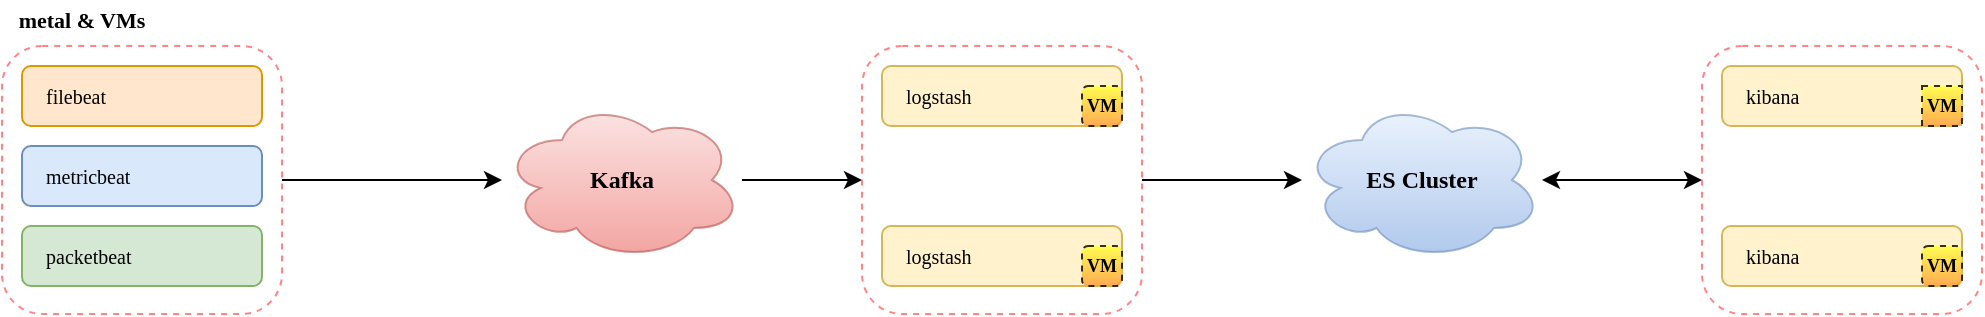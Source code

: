 <mxfile version="12.9.5" type="github">
  <diagram id="GZ8h7QL0BpFVQE84wsnc" name="Page-1">
    <mxGraphModel dx="1373" dy="868" grid="1" gridSize="10" guides="1" tooltips="1" connect="1" arrows="1" fold="1" page="1" pageScale="1" pageWidth="1600" pageHeight="900" math="0" shadow="0">
      <root>
        <mxCell id="0" />
        <mxCell id="1" parent="0" />
        <mxCell id="xnrWjppSDBu8TEkVuI01-26" style="edgeStyle=orthogonalEdgeStyle;rounded=0;orthogonalLoop=1;jettySize=auto;html=1;entryX=0;entryY=0.5;entryDx=0;entryDy=0;" parent="1" source="xnrWjppSDBu8TEkVuI01-1" target="xnrWjppSDBu8TEkVuI01-21" edge="1">
          <mxGeometry relative="1" as="geometry" />
        </mxCell>
        <mxCell id="xnrWjppSDBu8TEkVuI01-1" value="&lt;div style=&quot;text-align: center; font-size: 12px;&quot;&gt;&lt;span style=&quot;font-size: 12px;&quot;&gt;Kafka&lt;/span&gt;&lt;/div&gt;" style="ellipse;shape=cloud;whiteSpace=wrap;html=1;rounded=0;strokeColor=#b85450;strokeWidth=1;fillColor=#f8cecc;gradientColor=#ea6b66;fontFamily=Verdana;fontSize=12;opacity=60;align=center;fontStyle=1" parent="1" vertex="1">
          <mxGeometry x="340" y="480" width="120" height="80" as="geometry" />
        </mxCell>
        <mxCell id="xnrWjppSDBu8TEkVuI01-15" value="" style="group" parent="1" vertex="1" connectable="0">
          <mxGeometry x="90" y="453" width="140" height="134" as="geometry" />
        </mxCell>
        <mxCell id="xnrWjppSDBu8TEkVuI01-3" value="" style="rounded=1;whiteSpace=wrap;html=1;strokeColor=#FF3333;strokeWidth=1;fillColor=none;fontFamily=Verdana;fontSize=10;opacity=60;align=left;dashed=1;" parent="xnrWjppSDBu8TEkVuI01-15" vertex="1">
          <mxGeometry width="140" height="134" as="geometry" />
        </mxCell>
        <mxCell id="xnrWjppSDBu8TEkVuI01-4" value="filebeat" style="rounded=1;whiteSpace=wrap;html=1;strokeColor=#d79b00;strokeWidth=1;fillColor=#ffe6cc;fontFamily=Verdana;fontSize=10;align=left;spacingLeft=10;" parent="xnrWjppSDBu8TEkVuI01-15" vertex="1">
          <mxGeometry x="10" y="10" width="120" height="30" as="geometry" />
        </mxCell>
        <mxCell id="xnrWjppSDBu8TEkVuI01-6" value="metricbeat" style="rounded=1;whiteSpace=wrap;html=1;strokeColor=#6c8ebf;strokeWidth=1;fillColor=#dae8fc;fontFamily=Verdana;fontSize=10;align=left;spacingLeft=10;" parent="xnrWjppSDBu8TEkVuI01-15" vertex="1">
          <mxGeometry x="10" y="50" width="120" height="30" as="geometry" />
        </mxCell>
        <mxCell id="xnrWjppSDBu8TEkVuI01-9" value="packetbeat" style="rounded=1;whiteSpace=wrap;html=1;strokeColor=#82b366;strokeWidth=1;fillColor=#d5e8d4;fontFamily=Verdana;fontSize=10;align=left;spacingLeft=10;" parent="xnrWjppSDBu8TEkVuI01-15" vertex="1">
          <mxGeometry x="10" y="90" width="120" height="30" as="geometry" />
        </mxCell>
        <mxCell id="xnrWjppSDBu8TEkVuI01-19" style="edgeStyle=orthogonalEdgeStyle;rounded=0;orthogonalLoop=1;jettySize=auto;html=1;" parent="1" source="xnrWjppSDBu8TEkVuI01-3" target="xnrWjppSDBu8TEkVuI01-1" edge="1">
          <mxGeometry relative="1" as="geometry" />
        </mxCell>
        <mxCell id="xnrWjppSDBu8TEkVuI01-25" value="" style="group" parent="1" vertex="1" connectable="0">
          <mxGeometry x="520" y="453" width="140" height="134" as="geometry" />
        </mxCell>
        <mxCell id="xnrWjppSDBu8TEkVuI01-20" value="" style="group" parent="xnrWjppSDBu8TEkVuI01-25" vertex="1" connectable="0">
          <mxGeometry width="140" height="134" as="geometry" />
        </mxCell>
        <mxCell id="xnrWjppSDBu8TEkVuI01-21" value="" style="rounded=1;whiteSpace=wrap;html=1;strokeColor=#FF3333;strokeWidth=1;fillColor=none;fontFamily=Verdana;fontSize=10;opacity=60;align=left;dashed=1;" parent="xnrWjppSDBu8TEkVuI01-20" vertex="1">
          <mxGeometry width="140" height="134" as="geometry" />
        </mxCell>
        <mxCell id="xnrWjppSDBu8TEkVuI01-22" value="logstash" style="rounded=1;whiteSpace=wrap;html=1;strokeColor=#d6b656;strokeWidth=1;fillColor=#fff2cc;fontFamily=Verdana;fontSize=10;align=left;spacingLeft=10;" parent="xnrWjppSDBu8TEkVuI01-20" vertex="1">
          <mxGeometry x="10" y="10" width="120" height="30" as="geometry" />
        </mxCell>
        <mxCell id="xnrWjppSDBu8TEkVuI01-24" value="logstash" style="rounded=1;whiteSpace=wrap;html=1;strokeColor=#d6b656;strokeWidth=1;fillColor=#fff2cc;fontFamily=Verdana;fontSize=10;align=left;spacingLeft=10;" parent="xnrWjppSDBu8TEkVuI01-20" vertex="1">
          <mxGeometry x="10" y="90" width="120" height="30" as="geometry" />
        </mxCell>
        <mxCell id="r1KA6wxtfCoZONdJYS6e-1" value="VM" style="rounded=1;whiteSpace=wrap;html=1;fontSize=9;fontStyle=1;gradientColor=#FF9933;fillColor=#FFFF33;fontFamily=Verdana;dashed=1;opacity=80;" vertex="1" parent="xnrWjppSDBu8TEkVuI01-20">
          <mxGeometry x="110" y="20" width="20" height="20" as="geometry" />
        </mxCell>
        <mxCell id="r1KA6wxtfCoZONdJYS6e-2" value="VM" style="rounded=1;whiteSpace=wrap;html=1;fontSize=9;fontStyle=1;gradientColor=#FF9933;fillColor=#FFFF33;fontFamily=Verdana;dashed=1;opacity=80;" vertex="1" parent="xnrWjppSDBu8TEkVuI01-20">
          <mxGeometry x="110" y="100" width="20" height="20" as="geometry" />
        </mxCell>
        <mxCell id="xnrWjppSDBu8TEkVuI01-74" style="edgeStyle=orthogonalEdgeStyle;rounded=0;orthogonalLoop=1;jettySize=auto;html=1;entryX=0;entryY=0.5;entryDx=0;entryDy=0;startArrow=classic;startFill=1;" parent="1" source="xnrWjppSDBu8TEkVuI01-67" target="xnrWjppSDBu8TEkVuI01-71" edge="1">
          <mxGeometry relative="1" as="geometry" />
        </mxCell>
        <mxCell id="xnrWjppSDBu8TEkVuI01-67" value="&lt;div style=&quot;text-align: center ; font-size: 12px&quot;&gt;&lt;span style=&quot;font-size: 12px&quot;&gt;ES Cluster&lt;/span&gt;&lt;/div&gt;" style="ellipse;shape=cloud;whiteSpace=wrap;html=1;rounded=0;strokeColor=#6c8ebf;strokeWidth=1;fillColor=#dae8fc;gradientColor=#7ea6e0;fontFamily=Verdana;fontSize=12;opacity=60;align=center;fontStyle=1" parent="1" vertex="1">
          <mxGeometry x="740" y="480" width="120" height="80" as="geometry" />
        </mxCell>
        <mxCell id="xnrWjppSDBu8TEkVuI01-68" style="edgeStyle=orthogonalEdgeStyle;rounded=0;orthogonalLoop=1;jettySize=auto;html=1;" parent="1" source="xnrWjppSDBu8TEkVuI01-21" target="xnrWjppSDBu8TEkVuI01-67" edge="1">
          <mxGeometry relative="1" as="geometry">
            <mxPoint x="720" y="550" as="targetPoint" />
          </mxGeometry>
        </mxCell>
        <mxCell id="xnrWjppSDBu8TEkVuI01-69" value="" style="group" parent="1" vertex="1" connectable="0">
          <mxGeometry x="940" y="453" width="140" height="134" as="geometry" />
        </mxCell>
        <mxCell id="xnrWjppSDBu8TEkVuI01-70" value="" style="group" parent="xnrWjppSDBu8TEkVuI01-69" vertex="1" connectable="0">
          <mxGeometry width="140" height="134" as="geometry" />
        </mxCell>
        <mxCell id="xnrWjppSDBu8TEkVuI01-71" value="" style="rounded=1;whiteSpace=wrap;html=1;strokeColor=#FF3333;strokeWidth=1;fillColor=none;fontFamily=Verdana;fontSize=10;opacity=60;align=left;dashed=1;" parent="xnrWjppSDBu8TEkVuI01-70" vertex="1">
          <mxGeometry width="140" height="134" as="geometry" />
        </mxCell>
        <mxCell id="xnrWjppSDBu8TEkVuI01-72" value="kibana" style="rounded=1;whiteSpace=wrap;html=1;strokeColor=#d6b656;strokeWidth=1;fillColor=#fff2cc;fontFamily=Verdana;fontSize=10;align=left;spacingLeft=10;" parent="xnrWjppSDBu8TEkVuI01-70" vertex="1">
          <mxGeometry x="10" y="10" width="120" height="30" as="geometry" />
        </mxCell>
        <mxCell id="xnrWjppSDBu8TEkVuI01-73" value="kibana" style="rounded=1;whiteSpace=wrap;html=1;strokeColor=#d6b656;strokeWidth=1;fillColor=#fff2cc;fontFamily=Verdana;fontSize=10;align=left;spacingLeft=10;" parent="xnrWjppSDBu8TEkVuI01-70" vertex="1">
          <mxGeometry x="10" y="90" width="120" height="30" as="geometry" />
        </mxCell>
        <mxCell id="r1KA6wxtfCoZONdJYS6e-3" value="VM" style="rounded=1;whiteSpace=wrap;html=1;fontSize=9;fontStyle=1;gradientColor=#FF9933;fillColor=#FFFF33;fontFamily=Verdana;dashed=1;opacity=80;arcSize=0;" vertex="1" parent="xnrWjppSDBu8TEkVuI01-70">
          <mxGeometry x="110" y="20" width="20" height="20" as="geometry" />
        </mxCell>
        <mxCell id="r1KA6wxtfCoZONdJYS6e-4" value="VM" style="rounded=1;whiteSpace=wrap;html=1;fontSize=9;fontStyle=1;gradientColor=#FF9933;fillColor=#FFFF33;fontFamily=Verdana;dashed=1;opacity=80;" vertex="1" parent="xnrWjppSDBu8TEkVuI01-70">
          <mxGeometry x="110" y="100" width="20" height="20" as="geometry" />
        </mxCell>
        <mxCell id="r1KA6wxtfCoZONdJYS6e-5" value="metal &amp;amp; VMs" style="text;html=1;strokeColor=none;fillColor=none;align=center;verticalAlign=middle;whiteSpace=wrap;rounded=0;dashed=1;fontFamily=Verdana;fontSize=11;fontColor=#000000;opacity=60;fontStyle=1" vertex="1" parent="1">
          <mxGeometry x="90" y="430" width="80" height="20" as="geometry" />
        </mxCell>
      </root>
    </mxGraphModel>
  </diagram>
</mxfile>
